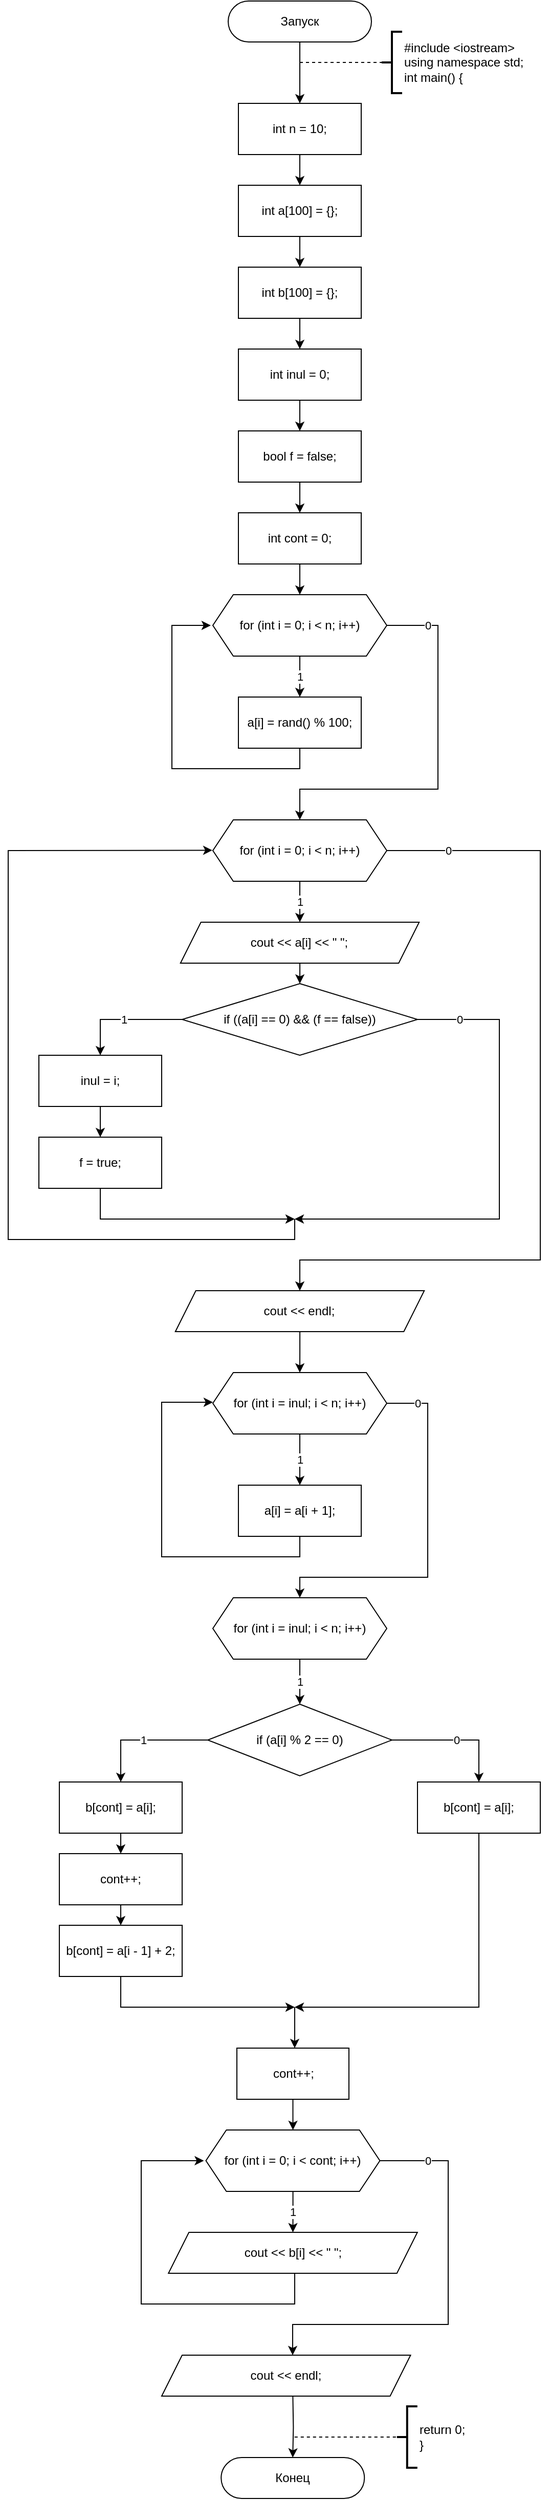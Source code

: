 <mxfile>
    <diagram id="tr8WCDj-hul7nBdrf4UF" name="Страница 1">
        <mxGraphModel dx="988" dy="994" grid="1" gridSize="10" guides="1" tooltips="1" connect="0" arrows="1" fold="1" page="1" pageScale="1" pageWidth="827" pageHeight="1169" math="0" shadow="0">
            <root>
                <mxCell id="0"/>
                <mxCell id="1" parent="0"/>
                <mxCell id="2" style="edgeStyle=orthogonalEdgeStyle;rounded=0;orthogonalLoop=1;jettySize=auto;html=1;" parent="1" source="3" target="4" edge="1">
                    <mxGeometry relative="1" as="geometry"/>
                </mxCell>
                <mxCell id="3" value="Запуск" style="rounded=1;whiteSpace=wrap;html=1;arcSize=50;" parent="1" vertex="1">
                    <mxGeometry x="305" y="20" width="140" height="40" as="geometry"/>
                </mxCell>
                <mxCell id="195" style="edgeStyle=none;html=1;" parent="1" source="4" edge="1">
                    <mxGeometry relative="1" as="geometry">
                        <mxPoint x="375" y="200" as="targetPoint"/>
                    </mxGeometry>
                </mxCell>
                <mxCell id="4" value="int n = 10;" style="rounded=0;whiteSpace=wrap;html=1;" parent="1" vertex="1">
                    <mxGeometry x="315" y="120" width="120" height="50" as="geometry"/>
                </mxCell>
                <mxCell id="5" value="#include &amp;lt;iostream&amp;gt;&lt;br&gt;using namespace std;&lt;br&gt;int main() {" style="strokeWidth=2;html=1;shape=mxgraph.flowchart.annotation_2;align=left;labelPosition=right;pointerEvents=1;" parent="1" vertex="1">
                    <mxGeometry x="455" y="50" width="20" height="60" as="geometry"/>
                </mxCell>
                <mxCell id="6" value="" style="endArrow=none;dashed=1;html=1;entryX=0;entryY=0.5;entryDx=0;entryDy=0;entryPerimeter=0;" parent="1" target="5" edge="1">
                    <mxGeometry width="50" height="50" relative="1" as="geometry">
                        <mxPoint x="375" y="80" as="sourcePoint"/>
                        <mxPoint x="465" y="70" as="targetPoint"/>
                    </mxGeometry>
                </mxCell>
                <mxCell id="7" value="Конец" style="rounded=1;whiteSpace=wrap;html=1;arcSize=50;" parent="1" vertex="1">
                    <mxGeometry x="298.13" y="2420" width="140" height="40" as="geometry"/>
                </mxCell>
                <mxCell id="10" value="return 0;&lt;br&gt;}" style="strokeWidth=2;html=1;shape=mxgraph.flowchart.annotation_2;align=left;labelPosition=right;pointerEvents=1;" parent="1" vertex="1">
                    <mxGeometry x="469.88" y="2370" width="20" height="60" as="geometry"/>
                </mxCell>
                <mxCell id="11" value="" style="endArrow=none;dashed=1;html=1;entryX=0;entryY=0.5;entryDx=0;entryDy=0;entryPerimeter=0;edgeStyle=orthogonalEdgeStyle;" parent="1" edge="1">
                    <mxGeometry width="50" height="50" relative="1" as="geometry">
                        <mxPoint x="369.88" y="2400" as="sourcePoint"/>
                        <mxPoint x="469.88" y="2400" as="targetPoint"/>
                    </mxGeometry>
                </mxCell>
                <mxCell id="236" style="edgeStyle=none;html=1;" parent="1" source="234" edge="1">
                    <mxGeometry relative="1" as="geometry">
                        <mxPoint x="375" y="280" as="targetPoint"/>
                    </mxGeometry>
                </mxCell>
                <mxCell id="234" value="int a[100] = {};" style="rounded=0;whiteSpace=wrap;html=1;" parent="1" vertex="1">
                    <mxGeometry x="315" y="200" width="120" height="50" as="geometry"/>
                </mxCell>
                <mxCell id="370" value="" style="edgeStyle=orthogonalEdgeStyle;html=1;rounded=0;" edge="1" parent="1" source="252" target="367">
                    <mxGeometry relative="1" as="geometry"/>
                </mxCell>
                <mxCell id="252" value="int b[100] = {};" style="rounded=0;whiteSpace=wrap;html=1;" parent="1" vertex="1">
                    <mxGeometry x="315" y="280" width="120" height="50" as="geometry"/>
                </mxCell>
                <mxCell id="382" value="" style="edgeStyle=orthogonalEdgeStyle;rounded=0;html=1;" edge="1" parent="1" source="334" target="381">
                    <mxGeometry relative="1" as="geometry"/>
                </mxCell>
                <mxCell id="334" value="cout &amp;lt;&amp;lt; a[i] &amp;lt;&amp;lt; &quot; &quot;;" style="shape=parallelogram;perimeter=parallelogramPerimeter;whiteSpace=wrap;html=1;fixedSize=1;" parent="1" vertex="1">
                    <mxGeometry x="258.38" y="920" width="233.25" height="40" as="geometry"/>
                </mxCell>
                <mxCell id="394" value="" style="edgeStyle=orthogonalEdgeStyle;rounded=0;html=1;" edge="1" parent="1" source="339" target="393">
                    <mxGeometry relative="1" as="geometry"/>
                </mxCell>
                <mxCell id="339" value="cout &amp;lt;&amp;lt; endl;" style="shape=parallelogram;perimeter=parallelogramPerimeter;whiteSpace=wrap;html=1;fixedSize=1;" parent="1" vertex="1">
                    <mxGeometry x="253.38" y="1280" width="243.25" height="40" as="geometry"/>
                </mxCell>
                <mxCell id="366" style="edgeStyle=orthogonalEdgeStyle;rounded=0;html=1;" parent="1" target="7" edge="1">
                    <mxGeometry relative="1" as="geometry">
                        <mxPoint x="368.188" y="2360.0" as="sourcePoint"/>
                    </mxGeometry>
                </mxCell>
                <mxCell id="371" style="edgeStyle=orthogonalEdgeStyle;rounded=0;html=1;" edge="1" parent="1" source="367" target="368">
                    <mxGeometry relative="1" as="geometry"/>
                </mxCell>
                <mxCell id="367" value="int inul = 0;" style="rounded=0;whiteSpace=wrap;html=1;" vertex="1" parent="1">
                    <mxGeometry x="315" y="360" width="120" height="50" as="geometry"/>
                </mxCell>
                <mxCell id="372" value="" style="edgeStyle=orthogonalEdgeStyle;rounded=0;html=1;" edge="1" parent="1" source="368" target="369">
                    <mxGeometry relative="1" as="geometry"/>
                </mxCell>
                <mxCell id="368" value="bool f = false;" style="rounded=0;whiteSpace=wrap;html=1;" vertex="1" parent="1">
                    <mxGeometry x="315" y="440" width="120" height="50" as="geometry"/>
                </mxCell>
                <mxCell id="374" value="" style="edgeStyle=orthogonalEdgeStyle;rounded=0;html=1;" edge="1" parent="1" source="369" target="373">
                    <mxGeometry relative="1" as="geometry"/>
                </mxCell>
                <mxCell id="369" value="int cont = 0;" style="rounded=0;whiteSpace=wrap;html=1;" vertex="1" parent="1">
                    <mxGeometry x="315" y="520" width="120" height="50" as="geometry"/>
                </mxCell>
                <mxCell id="376" value="1" style="edgeStyle=orthogonalEdgeStyle;rounded=0;html=1;" edge="1" parent="1" source="373" target="375">
                    <mxGeometry relative="1" as="geometry"/>
                </mxCell>
                <mxCell id="379" value="0" style="edgeStyle=orthogonalEdgeStyle;rounded=0;html=1;" edge="1" parent="1" source="373" target="378">
                    <mxGeometry x="-0.787" relative="1" as="geometry">
                        <Array as="points">
                            <mxPoint x="510" y="630"/>
                            <mxPoint x="510" y="790"/>
                            <mxPoint x="375" y="790"/>
                        </Array>
                        <mxPoint as="offset"/>
                    </mxGeometry>
                </mxCell>
                <mxCell id="373" value="for (int i = 0; i &amp;lt; n; i++)" style="shape=hexagon;perimeter=hexagonPerimeter2;whiteSpace=wrap;html=1;fixedSize=1;" vertex="1" parent="1">
                    <mxGeometry x="290" y="600" width="170" height="60" as="geometry"/>
                </mxCell>
                <mxCell id="377" style="edgeStyle=orthogonalEdgeStyle;rounded=0;html=1;entryX=-0.012;entryY=0.5;entryDx=0;entryDy=0;entryPerimeter=0;" edge="1" parent="1" source="375" target="373">
                    <mxGeometry relative="1" as="geometry">
                        <Array as="points">
                            <mxPoint x="375" y="770"/>
                            <mxPoint x="250" y="770"/>
                            <mxPoint x="250" y="630"/>
                        </Array>
                    </mxGeometry>
                </mxCell>
                <mxCell id="375" value="a[i] = rand() % 100;" style="rounded=0;whiteSpace=wrap;html=1;" vertex="1" parent="1">
                    <mxGeometry x="315" y="700" width="120" height="50" as="geometry"/>
                </mxCell>
                <mxCell id="380" value="1" style="edgeStyle=orthogonalEdgeStyle;rounded=0;html=1;" edge="1" parent="1" source="378" target="334">
                    <mxGeometry relative="1" as="geometry"/>
                </mxCell>
                <mxCell id="392" value="0" style="edgeStyle=orthogonalEdgeStyle;rounded=0;html=1;" edge="1" parent="1" source="378" target="339">
                    <mxGeometry x="-0.853" relative="1" as="geometry">
                        <Array as="points">
                            <mxPoint x="610" y="850"/>
                            <mxPoint x="610" y="1250"/>
                            <mxPoint x="375" y="1250"/>
                        </Array>
                        <mxPoint as="offset"/>
                    </mxGeometry>
                </mxCell>
                <mxCell id="378" value="for (int i = 0; i &amp;lt; n; i++)" style="shape=hexagon;perimeter=hexagonPerimeter2;whiteSpace=wrap;html=1;fixedSize=1;" vertex="1" parent="1">
                    <mxGeometry x="290" y="820" width="170" height="60" as="geometry"/>
                </mxCell>
                <mxCell id="385" value="1" style="edgeStyle=orthogonalEdgeStyle;rounded=0;html=1;" edge="1" parent="1" source="381" target="383">
                    <mxGeometry relative="1" as="geometry">
                        <Array as="points">
                            <mxPoint x="180" y="1015"/>
                        </Array>
                    </mxGeometry>
                </mxCell>
                <mxCell id="388" value="0" style="edgeStyle=orthogonalEdgeStyle;rounded=0;html=1;" edge="1" parent="1" source="381">
                    <mxGeometry x="-0.83" relative="1" as="geometry">
                        <mxPoint x="370" y="1210" as="targetPoint"/>
                        <Array as="points">
                            <mxPoint x="570" y="1015"/>
                            <mxPoint x="570" y="1210"/>
                        </Array>
                        <mxPoint as="offset"/>
                    </mxGeometry>
                </mxCell>
                <mxCell id="381" value="if ((a[i] == 0) &amp;amp;&amp;amp; (f == false))" style="rhombus;whiteSpace=wrap;html=1;" vertex="1" parent="1">
                    <mxGeometry x="260" y="980" width="230" height="70" as="geometry"/>
                </mxCell>
                <mxCell id="387" value="" style="edgeStyle=orthogonalEdgeStyle;rounded=0;html=1;" edge="1" parent="1" source="383" target="384">
                    <mxGeometry relative="1" as="geometry"/>
                </mxCell>
                <mxCell id="383" value="inul = i;" style="rounded=0;whiteSpace=wrap;html=1;" vertex="1" parent="1">
                    <mxGeometry x="120" y="1050" width="120" height="50" as="geometry"/>
                </mxCell>
                <mxCell id="389" style="edgeStyle=orthogonalEdgeStyle;rounded=0;html=1;" edge="1" parent="1" source="384">
                    <mxGeometry relative="1" as="geometry">
                        <mxPoint x="370" y="1210" as="targetPoint"/>
                        <Array as="points">
                            <mxPoint x="180" y="1210"/>
                        </Array>
                    </mxGeometry>
                </mxCell>
                <mxCell id="384" value="f = true;" style="rounded=0;whiteSpace=wrap;html=1;" vertex="1" parent="1">
                    <mxGeometry x="120" y="1130" width="120" height="50" as="geometry"/>
                </mxCell>
                <mxCell id="390" value="" style="endArrow=classic;html=1;rounded=0;entryX=-0.003;entryY=0.495;entryDx=0;entryDy=0;entryPerimeter=0;" edge="1" parent="1" target="378">
                    <mxGeometry width="50" height="50" relative="1" as="geometry">
                        <mxPoint x="370" y="1210" as="sourcePoint"/>
                        <mxPoint x="190" y="950" as="targetPoint"/>
                        <Array as="points">
                            <mxPoint x="370" y="1230"/>
                            <mxPoint x="90" y="1230"/>
                            <mxPoint x="90" y="850"/>
                        </Array>
                    </mxGeometry>
                </mxCell>
                <mxCell id="396" value="1" style="edgeStyle=orthogonalEdgeStyle;rounded=0;html=1;" edge="1" parent="1" source="393" target="395">
                    <mxGeometry relative="1" as="geometry"/>
                </mxCell>
                <mxCell id="399" value="0" style="edgeStyle=orthogonalEdgeStyle;rounded=0;html=1;" edge="1" parent="1" source="393" target="398">
                    <mxGeometry x="-0.831" relative="1" as="geometry">
                        <Array as="points">
                            <mxPoint x="500" y="1390"/>
                            <mxPoint x="500" y="1560"/>
                            <mxPoint x="375" y="1560"/>
                        </Array>
                        <mxPoint as="offset"/>
                    </mxGeometry>
                </mxCell>
                <mxCell id="393" value="for (int i = inul; i &amp;lt; n; i++)" style="shape=hexagon;perimeter=hexagonPerimeter2;whiteSpace=wrap;html=1;fixedSize=1;" vertex="1" parent="1">
                    <mxGeometry x="290" y="1360" width="170" height="60" as="geometry"/>
                </mxCell>
                <mxCell id="397" style="edgeStyle=orthogonalEdgeStyle;rounded=0;html=1;" edge="1" parent="1" source="395">
                    <mxGeometry relative="1" as="geometry">
                        <mxPoint x="290" y="1389" as="targetPoint"/>
                        <Array as="points">
                            <mxPoint x="375" y="1540"/>
                            <mxPoint x="240" y="1540"/>
                            <mxPoint x="240" y="1389"/>
                        </Array>
                    </mxGeometry>
                </mxCell>
                <mxCell id="395" value="a[i] = a[i + 1];" style="rounded=0;whiteSpace=wrap;html=1;" vertex="1" parent="1">
                    <mxGeometry x="315.01" y="1470" width="120" height="50" as="geometry"/>
                </mxCell>
                <mxCell id="401" value="1" style="edgeStyle=orthogonalEdgeStyle;rounded=0;html=1;" edge="1" parent="1" source="398" target="400">
                    <mxGeometry relative="1" as="geometry"/>
                </mxCell>
                <mxCell id="398" value="for (int i = inul; i &amp;lt; n; i++)" style="shape=hexagon;perimeter=hexagonPerimeter2;whiteSpace=wrap;html=1;fixedSize=1;" vertex="1" parent="1">
                    <mxGeometry x="290" y="1580" width="170" height="60" as="geometry"/>
                </mxCell>
                <mxCell id="406" value="1" style="edgeStyle=orthogonalEdgeStyle;rounded=0;html=1;" edge="1" parent="1" source="400" target="402">
                    <mxGeometry relative="1" as="geometry"/>
                </mxCell>
                <mxCell id="410" value="0" style="edgeStyle=orthogonalEdgeStyle;rounded=0;html=1;" edge="1" parent="1" source="400" target="405">
                    <mxGeometry relative="1" as="geometry"/>
                </mxCell>
                <mxCell id="400" value="if (a[i] % 2 == 0)" style="rhombus;whiteSpace=wrap;html=1;" vertex="1" parent="1">
                    <mxGeometry x="285.01" y="1684" width="180" height="70" as="geometry"/>
                </mxCell>
                <mxCell id="408" style="edgeStyle=orthogonalEdgeStyle;rounded=0;html=1;" edge="1" parent="1" source="402" target="403">
                    <mxGeometry relative="1" as="geometry"/>
                </mxCell>
                <mxCell id="402" value="b[cont] = a[i];" style="rounded=0;whiteSpace=wrap;html=1;" vertex="1" parent="1">
                    <mxGeometry x="140" y="1760" width="120" height="50" as="geometry"/>
                </mxCell>
                <mxCell id="409" style="edgeStyle=orthogonalEdgeStyle;rounded=0;html=1;" edge="1" parent="1" source="403" target="404">
                    <mxGeometry relative="1" as="geometry"/>
                </mxCell>
                <mxCell id="403" value="cont++;" style="rounded=0;whiteSpace=wrap;html=1;" vertex="1" parent="1">
                    <mxGeometry x="140" y="1830" width="120" height="50" as="geometry"/>
                </mxCell>
                <mxCell id="412" style="edgeStyle=orthogonalEdgeStyle;rounded=0;html=1;" edge="1" parent="1" source="404">
                    <mxGeometry relative="1" as="geometry">
                        <mxPoint x="370" y="1980" as="targetPoint"/>
                        <Array as="points">
                            <mxPoint x="200" y="1980"/>
                        </Array>
                    </mxGeometry>
                </mxCell>
                <mxCell id="404" value="b[cont] = a[i - 1] + 2;" style="rounded=0;whiteSpace=wrap;html=1;" vertex="1" parent="1">
                    <mxGeometry x="140" y="1900" width="120" height="50" as="geometry"/>
                </mxCell>
                <mxCell id="413" style="edgeStyle=orthogonalEdgeStyle;rounded=0;html=1;" edge="1" parent="1" source="405">
                    <mxGeometry relative="1" as="geometry">
                        <mxPoint x="370" y="1980" as="targetPoint"/>
                        <Array as="points">
                            <mxPoint x="550" y="1980"/>
                        </Array>
                    </mxGeometry>
                </mxCell>
                <mxCell id="405" value="b[cont] = a[i];" style="rounded=0;whiteSpace=wrap;html=1;" vertex="1" parent="1">
                    <mxGeometry x="490" y="1760" width="120" height="50" as="geometry"/>
                </mxCell>
                <mxCell id="420" value="" style="edgeStyle=orthogonalEdgeStyle;rounded=0;html=1;" edge="1" parent="1" source="411" target="417">
                    <mxGeometry relative="1" as="geometry"/>
                </mxCell>
                <mxCell id="411" value="cont++;" style="rounded=0;whiteSpace=wrap;html=1;" vertex="1" parent="1">
                    <mxGeometry x="313.5" y="2020" width="109.5" height="50" as="geometry"/>
                </mxCell>
                <mxCell id="415" value="" style="endArrow=classic;html=1;rounded=0;entryX=0.516;entryY=0;entryDx=0;entryDy=0;entryPerimeter=0;" edge="1" parent="1" target="411">
                    <mxGeometry width="50" height="50" relative="1" as="geometry">
                        <mxPoint x="370" y="1980" as="sourcePoint"/>
                        <mxPoint x="360" y="2000" as="targetPoint"/>
                    </mxGeometry>
                </mxCell>
                <mxCell id="422" value="1" style="edgeStyle=orthogonalEdgeStyle;rounded=0;html=1;" edge="1" parent="1" source="417" target="421">
                    <mxGeometry relative="1" as="geometry"/>
                </mxCell>
                <mxCell id="424" value="0" style="edgeStyle=orthogonalEdgeStyle;rounded=0;html=1;" edge="1" parent="1" source="417" target="423">
                    <mxGeometry x="-0.771" relative="1" as="geometry">
                        <Array as="points">
                            <mxPoint x="520" y="2130"/>
                            <mxPoint x="520" y="2290"/>
                            <mxPoint x="368" y="2290"/>
                        </Array>
                        <mxPoint as="offset"/>
                    </mxGeometry>
                </mxCell>
                <mxCell id="417" value="for (int i = 0; i &amp;lt; cont; i++)" style="shape=hexagon;perimeter=hexagonPerimeter2;whiteSpace=wrap;html=1;fixedSize=1;" vertex="1" parent="1">
                    <mxGeometry x="283.25" y="2100" width="170" height="60" as="geometry"/>
                </mxCell>
                <mxCell id="418" style="edgeStyle=orthogonalEdgeStyle;rounded=0;html=1;entryX=-0.012;entryY=0.5;entryDx=0;entryDy=0;entryPerimeter=0;" edge="1" parent="1" source="421" target="417">
                    <mxGeometry relative="1" as="geometry">
                        <Array as="points">
                            <mxPoint x="370" y="2270"/>
                            <mxPoint x="220" y="2270"/>
                            <mxPoint x="220" y="2130"/>
                        </Array>
                        <mxPoint x="370" y="2250" as="sourcePoint"/>
                    </mxGeometry>
                </mxCell>
                <mxCell id="421" value="cout &amp;lt;&amp;lt; b[i] &amp;lt;&amp;lt; &quot; &quot;;" style="shape=parallelogram;perimeter=parallelogramPerimeter;whiteSpace=wrap;html=1;fixedSize=1;" vertex="1" parent="1">
                    <mxGeometry x="246.63" y="2200" width="243.25" height="40" as="geometry"/>
                </mxCell>
                <mxCell id="423" value="cout &amp;lt;&amp;lt; endl;" style="shape=parallelogram;perimeter=parallelogramPerimeter;whiteSpace=wrap;html=1;fixedSize=1;" vertex="1" parent="1">
                    <mxGeometry x="240" y="2320" width="243.25" height="40" as="geometry"/>
                </mxCell>
            </root>
        </mxGraphModel>
    </diagram>
</mxfile>